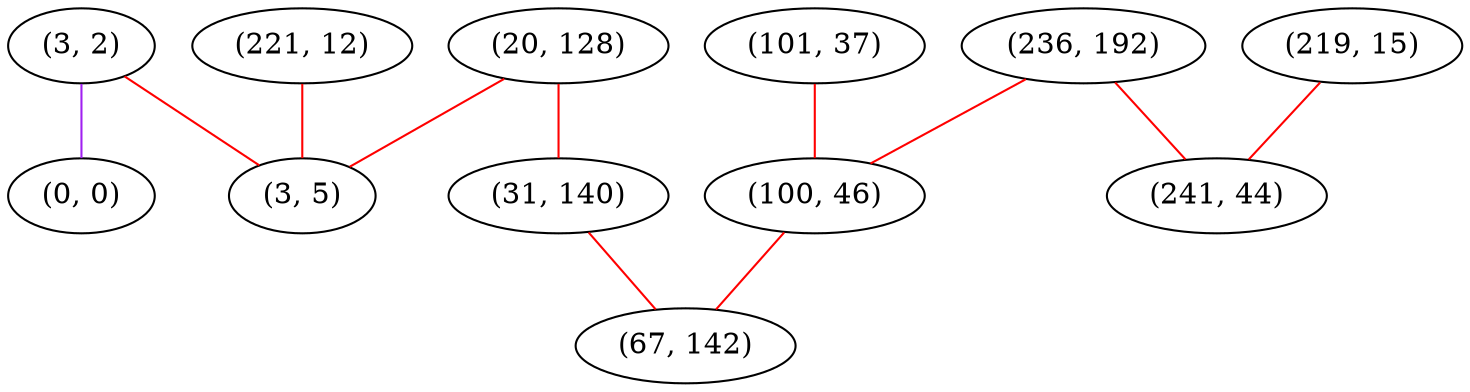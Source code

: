 graph "" {
"(3, 2)";
"(0, 0)";
"(101, 37)";
"(236, 192)";
"(219, 15)";
"(100, 46)";
"(20, 128)";
"(31, 140)";
"(221, 12)";
"(241, 44)";
"(67, 142)";
"(3, 5)";
"(3, 2)" -- "(0, 0)"  [color=purple, key=0, weight=4];
"(3, 2)" -- "(3, 5)"  [color=red, key=0, weight=1];
"(101, 37)" -- "(100, 46)"  [color=red, key=0, weight=1];
"(236, 192)" -- "(100, 46)"  [color=red, key=0, weight=1];
"(236, 192)" -- "(241, 44)"  [color=red, key=0, weight=1];
"(219, 15)" -- "(241, 44)"  [color=red, key=0, weight=1];
"(100, 46)" -- "(67, 142)"  [color=red, key=0, weight=1];
"(20, 128)" -- "(31, 140)"  [color=red, key=0, weight=1];
"(20, 128)" -- "(3, 5)"  [color=red, key=0, weight=1];
"(31, 140)" -- "(67, 142)"  [color=red, key=0, weight=1];
"(221, 12)" -- "(3, 5)"  [color=red, key=0, weight=1];
}
